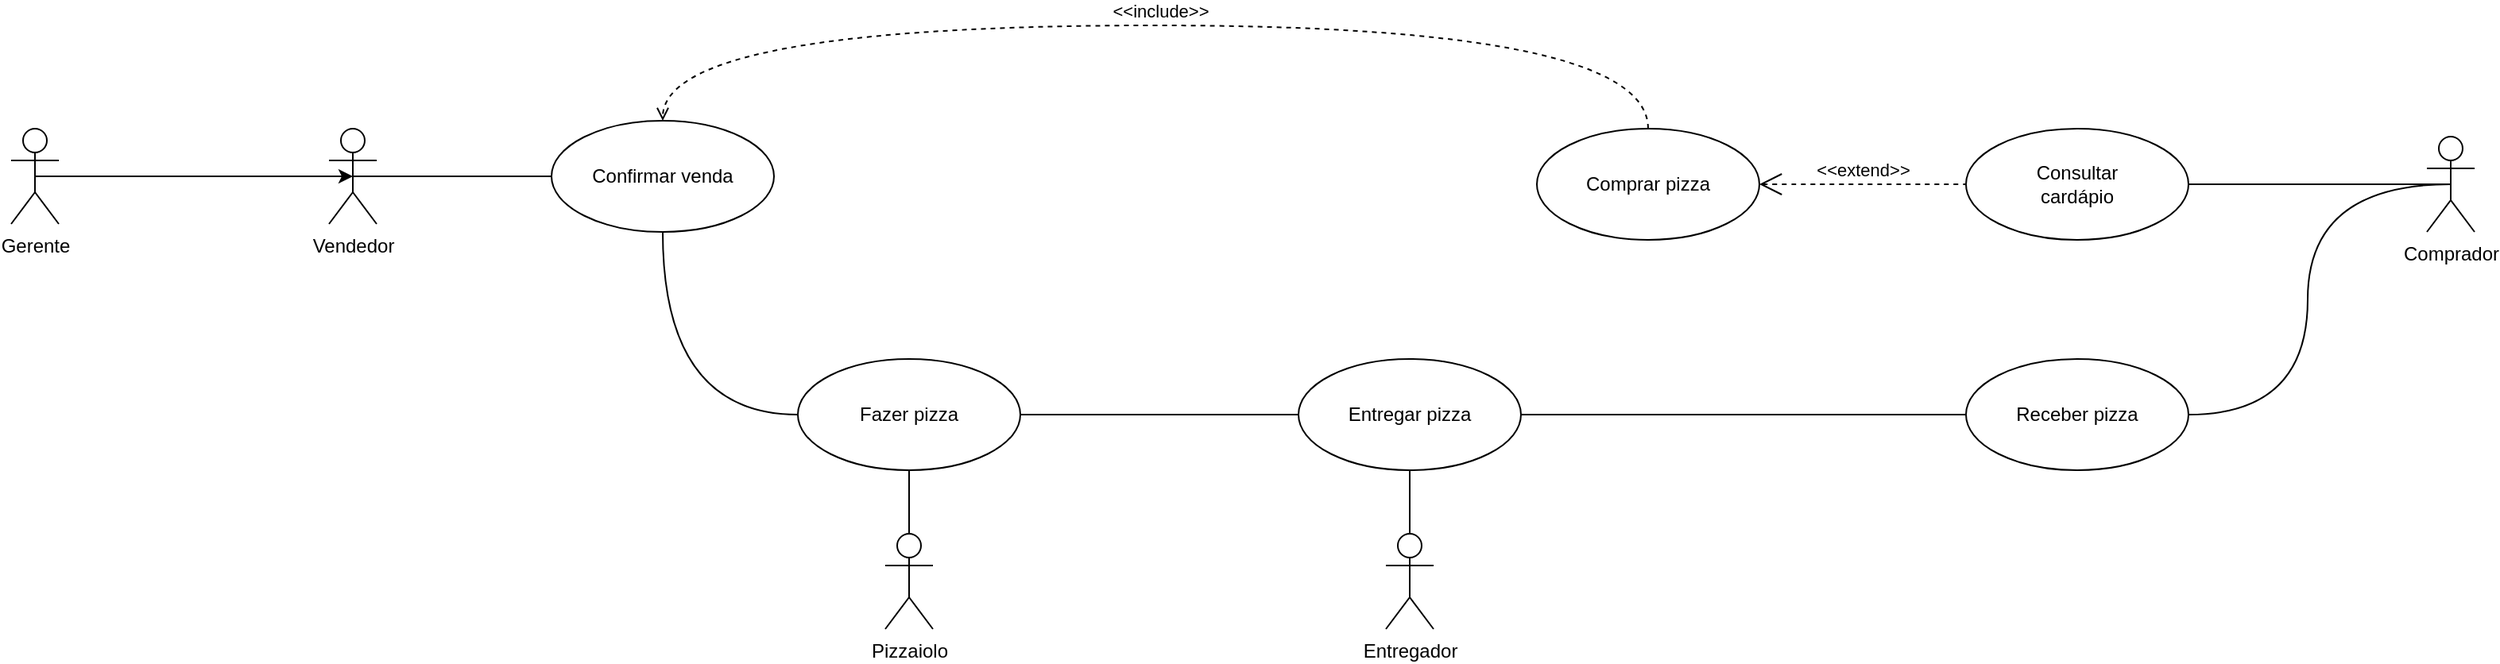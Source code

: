 <mxfile version="15.4.0" type="device"><diagram id="tVdVNKShUtv-eqvzKuiB" name="Página-1"><mxGraphModel dx="1848" dy="647" grid="1" gridSize="10" guides="1" tooltips="1" connect="1" arrows="1" fold="1" page="1" pageScale="1" pageWidth="827" pageHeight="1169" math="0" shadow="0"><root><mxCell id="0"/><mxCell id="1" parent="0"/><mxCell id="nX493n90kdYhAOV2hCdV-9" style="edgeStyle=orthogonalEdgeStyle;rounded=0;orthogonalLoop=1;jettySize=auto;html=1;exitX=0.5;exitY=0.5;exitDx=0;exitDy=0;exitPerimeter=0;entryX=0;entryY=0.5;entryDx=0;entryDy=0;endArrow=none;endFill=0;" parent="1" source="nX493n90kdYhAOV2hCdV-1" target="nX493n90kdYhAOV2hCdV-7" edge="1"><mxGeometry relative="1" as="geometry"/></mxCell><mxCell id="nX493n90kdYhAOV2hCdV-1" value="Vendedor" style="shape=umlActor;verticalLabelPosition=bottom;verticalAlign=top;html=1;outlineConnect=0;" parent="1" vertex="1"><mxGeometry y="285" width="30" height="60" as="geometry"/></mxCell><mxCell id="nX493n90kdYhAOV2hCdV-22" style="edgeStyle=orthogonalEdgeStyle;curved=1;rounded=0;orthogonalLoop=1;jettySize=auto;html=1;exitX=0.5;exitY=0;exitDx=0;exitDy=0;exitPerimeter=0;entryX=0.5;entryY=1;entryDx=0;entryDy=0;endArrow=none;endFill=0;" parent="1" source="nX493n90kdYhAOV2hCdV-2" target="nX493n90kdYhAOV2hCdV-14" edge="1"><mxGeometry relative="1" as="geometry"/></mxCell><mxCell id="nX493n90kdYhAOV2hCdV-2" value="Entregador&lt;br&gt;" style="shape=umlActor;verticalLabelPosition=bottom;verticalAlign=top;html=1;outlineConnect=0;" parent="1" vertex="1"><mxGeometry x="665" y="540" width="30" height="60" as="geometry"/></mxCell><mxCell id="Uh2E8IBQJz1Vek_1cJlM-4" style="edgeStyle=orthogonalEdgeStyle;rounded=0;orthogonalLoop=1;jettySize=auto;html=1;exitX=0.5;exitY=0.5;exitDx=0;exitDy=0;exitPerimeter=0;entryX=1;entryY=0.5;entryDx=0;entryDy=0;curved=1;endArrow=none;endFill=0;" edge="1" parent="1" source="nX493n90kdYhAOV2hCdV-3" target="Uh2E8IBQJz1Vek_1cJlM-3"><mxGeometry relative="1" as="geometry"/></mxCell><mxCell id="Uh2E8IBQJz1Vek_1cJlM-6" style="edgeStyle=orthogonalEdgeStyle;curved=1;rounded=0;orthogonalLoop=1;jettySize=auto;html=1;exitX=0.5;exitY=0.5;exitDx=0;exitDy=0;exitPerimeter=0;entryX=1;entryY=0.5;entryDx=0;entryDy=0;endArrow=none;endFill=0;" edge="1" parent="1" source="nX493n90kdYhAOV2hCdV-3" target="nX493n90kdYhAOV2hCdV-19"><mxGeometry relative="1" as="geometry"/></mxCell><mxCell id="nX493n90kdYhAOV2hCdV-3" value="Comprador" style="shape=umlActor;verticalLabelPosition=bottom;verticalAlign=top;html=1;outlineConnect=0;" parent="1" vertex="1"><mxGeometry x="1320" y="290" width="30" height="60" as="geometry"/></mxCell><mxCell id="nX493n90kdYhAOV2hCdV-5" value="Comprar pizza" style="ellipse;whiteSpace=wrap;html=1;" parent="1" vertex="1"><mxGeometry x="760" y="285" width="140" height="70" as="geometry"/></mxCell><mxCell id="nX493n90kdYhAOV2hCdV-13" style="edgeStyle=orthogonalEdgeStyle;rounded=0;orthogonalLoop=1;jettySize=auto;html=1;exitX=0.5;exitY=1;exitDx=0;exitDy=0;entryX=0;entryY=0.5;entryDx=0;entryDy=0;endArrow=none;endFill=0;curved=1;" parent="1" source="nX493n90kdYhAOV2hCdV-7" target="nX493n90kdYhAOV2hCdV-11" edge="1"><mxGeometry relative="1" as="geometry"/></mxCell><mxCell id="nX493n90kdYhAOV2hCdV-7" value="Confirmar venda" style="ellipse;whiteSpace=wrap;html=1;" parent="1" vertex="1"><mxGeometry x="140" y="280" width="140" height="70" as="geometry"/></mxCell><mxCell id="nX493n90kdYhAOV2hCdV-12" style="edgeStyle=orthogonalEdgeStyle;rounded=0;orthogonalLoop=1;jettySize=auto;html=1;exitX=0.5;exitY=0;exitDx=0;exitDy=0;exitPerimeter=0;entryX=0.5;entryY=1;entryDx=0;entryDy=0;endArrow=none;endFill=0;" parent="1" source="nX493n90kdYhAOV2hCdV-10" target="nX493n90kdYhAOV2hCdV-11" edge="1"><mxGeometry relative="1" as="geometry"/></mxCell><mxCell id="nX493n90kdYhAOV2hCdV-10" value="Pizzaiolo" style="shape=umlActor;verticalLabelPosition=bottom;verticalAlign=top;html=1;" parent="1" vertex="1"><mxGeometry x="350" y="540" width="30" height="60" as="geometry"/></mxCell><mxCell id="nX493n90kdYhAOV2hCdV-16" style="edgeStyle=orthogonalEdgeStyle;curved=1;rounded=0;orthogonalLoop=1;jettySize=auto;html=1;exitX=1;exitY=0.5;exitDx=0;exitDy=0;entryX=0;entryY=0.5;entryDx=0;entryDy=0;endArrow=none;endFill=0;" parent="1" source="nX493n90kdYhAOV2hCdV-11" target="nX493n90kdYhAOV2hCdV-14" edge="1"><mxGeometry relative="1" as="geometry"/></mxCell><mxCell id="nX493n90kdYhAOV2hCdV-11" value="Fazer pizza" style="ellipse;whiteSpace=wrap;html=1;" parent="1" vertex="1"><mxGeometry x="295" y="430" width="140" height="70" as="geometry"/></mxCell><mxCell id="nX493n90kdYhAOV2hCdV-17" style="edgeStyle=orthogonalEdgeStyle;curved=1;rounded=0;orthogonalLoop=1;jettySize=auto;html=1;exitX=1;exitY=0.5;exitDx=0;exitDy=0;endArrow=none;endFill=0;entryX=0;entryY=0.5;entryDx=0;entryDy=0;" parent="1" source="nX493n90kdYhAOV2hCdV-14" target="nX493n90kdYhAOV2hCdV-19" edge="1"><mxGeometry relative="1" as="geometry"><mxPoint x="780.0" y="470" as="targetPoint"/></mxGeometry></mxCell><mxCell id="nX493n90kdYhAOV2hCdV-14" value="Entregar pizza" style="ellipse;whiteSpace=wrap;html=1;" parent="1" vertex="1"><mxGeometry x="610" y="430" width="140" height="70" as="geometry"/></mxCell><mxCell id="nX493n90kdYhAOV2hCdV-18" value="&amp;lt;&amp;lt;include&amp;gt;&amp;gt;" style="html=1;verticalAlign=bottom;labelBackgroundColor=none;endArrow=open;endFill=0;dashed=1;rounded=0;edgeStyle=orthogonalEdgeStyle;curved=1;exitX=0.5;exitY=0;exitDx=0;exitDy=0;entryX=0.5;entryY=0;entryDx=0;entryDy=0;" parent="1" source="nX493n90kdYhAOV2hCdV-5" target="nX493n90kdYhAOV2hCdV-7" edge="1"><mxGeometry width="160" relative="1" as="geometry"><mxPoint x="580" y="410" as="sourcePoint"/><mxPoint x="740" y="410" as="targetPoint"/><Array as="points"><mxPoint x="830" y="220"/><mxPoint x="210" y="220"/></Array></mxGeometry></mxCell><mxCell id="nX493n90kdYhAOV2hCdV-19" value="Receber pizza" style="ellipse;whiteSpace=wrap;html=1;" parent="1" vertex="1"><mxGeometry x="1030" y="430" width="140" height="70" as="geometry"/></mxCell><mxCell id="Uh2E8IBQJz1Vek_1cJlM-2" style="edgeStyle=orthogonalEdgeStyle;rounded=0;orthogonalLoop=1;jettySize=auto;html=1;exitX=0.5;exitY=0.5;exitDx=0;exitDy=0;exitPerimeter=0;entryX=0.5;entryY=0.5;entryDx=0;entryDy=0;entryPerimeter=0;" edge="1" parent="1" source="Uh2E8IBQJz1Vek_1cJlM-1" target="nX493n90kdYhAOV2hCdV-1"><mxGeometry relative="1" as="geometry"/></mxCell><mxCell id="Uh2E8IBQJz1Vek_1cJlM-1" value="Gerente&lt;br&gt;" style="shape=umlActor;verticalLabelPosition=bottom;verticalAlign=top;html=1;" vertex="1" parent="1"><mxGeometry x="-200" y="285" width="30" height="60" as="geometry"/></mxCell><mxCell id="Uh2E8IBQJz1Vek_1cJlM-3" value="Consultar&lt;br&gt;cardápio" style="ellipse;whiteSpace=wrap;html=1;" vertex="1" parent="1"><mxGeometry x="1030" y="285" width="140" height="70" as="geometry"/></mxCell><mxCell id="Uh2E8IBQJz1Vek_1cJlM-5" value="&amp;lt;&amp;lt;extend&amp;gt;&amp;gt;" style="edgeStyle=orthogonalEdgeStyle;html=1;startArrow=open;endArrow=none;startSize=12;verticalAlign=bottom;dashed=1;labelBackgroundColor=none;rounded=0;curved=1;entryX=0;entryY=0.5;entryDx=0;entryDy=0;exitX=1;exitY=0.5;exitDx=0;exitDy=0;" edge="1" parent="1" source="nX493n90kdYhAOV2hCdV-5" target="Uh2E8IBQJz1Vek_1cJlM-3"><mxGeometry width="160" relative="1" as="geometry"><mxPoint x="970" y="370" as="sourcePoint"/><mxPoint x="1130" y="370" as="targetPoint"/></mxGeometry></mxCell></root></mxGraphModel></diagram></mxfile>